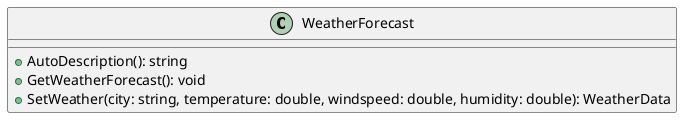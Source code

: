 @startuml WeatherForecast
class WeatherForecast {
    + AutoDescription(): string
    + GetWeatherForecast(): void
    + SetWeather(city: string, temperature: double, windspeed: double, humidity: double): WeatherData
}
@enduml